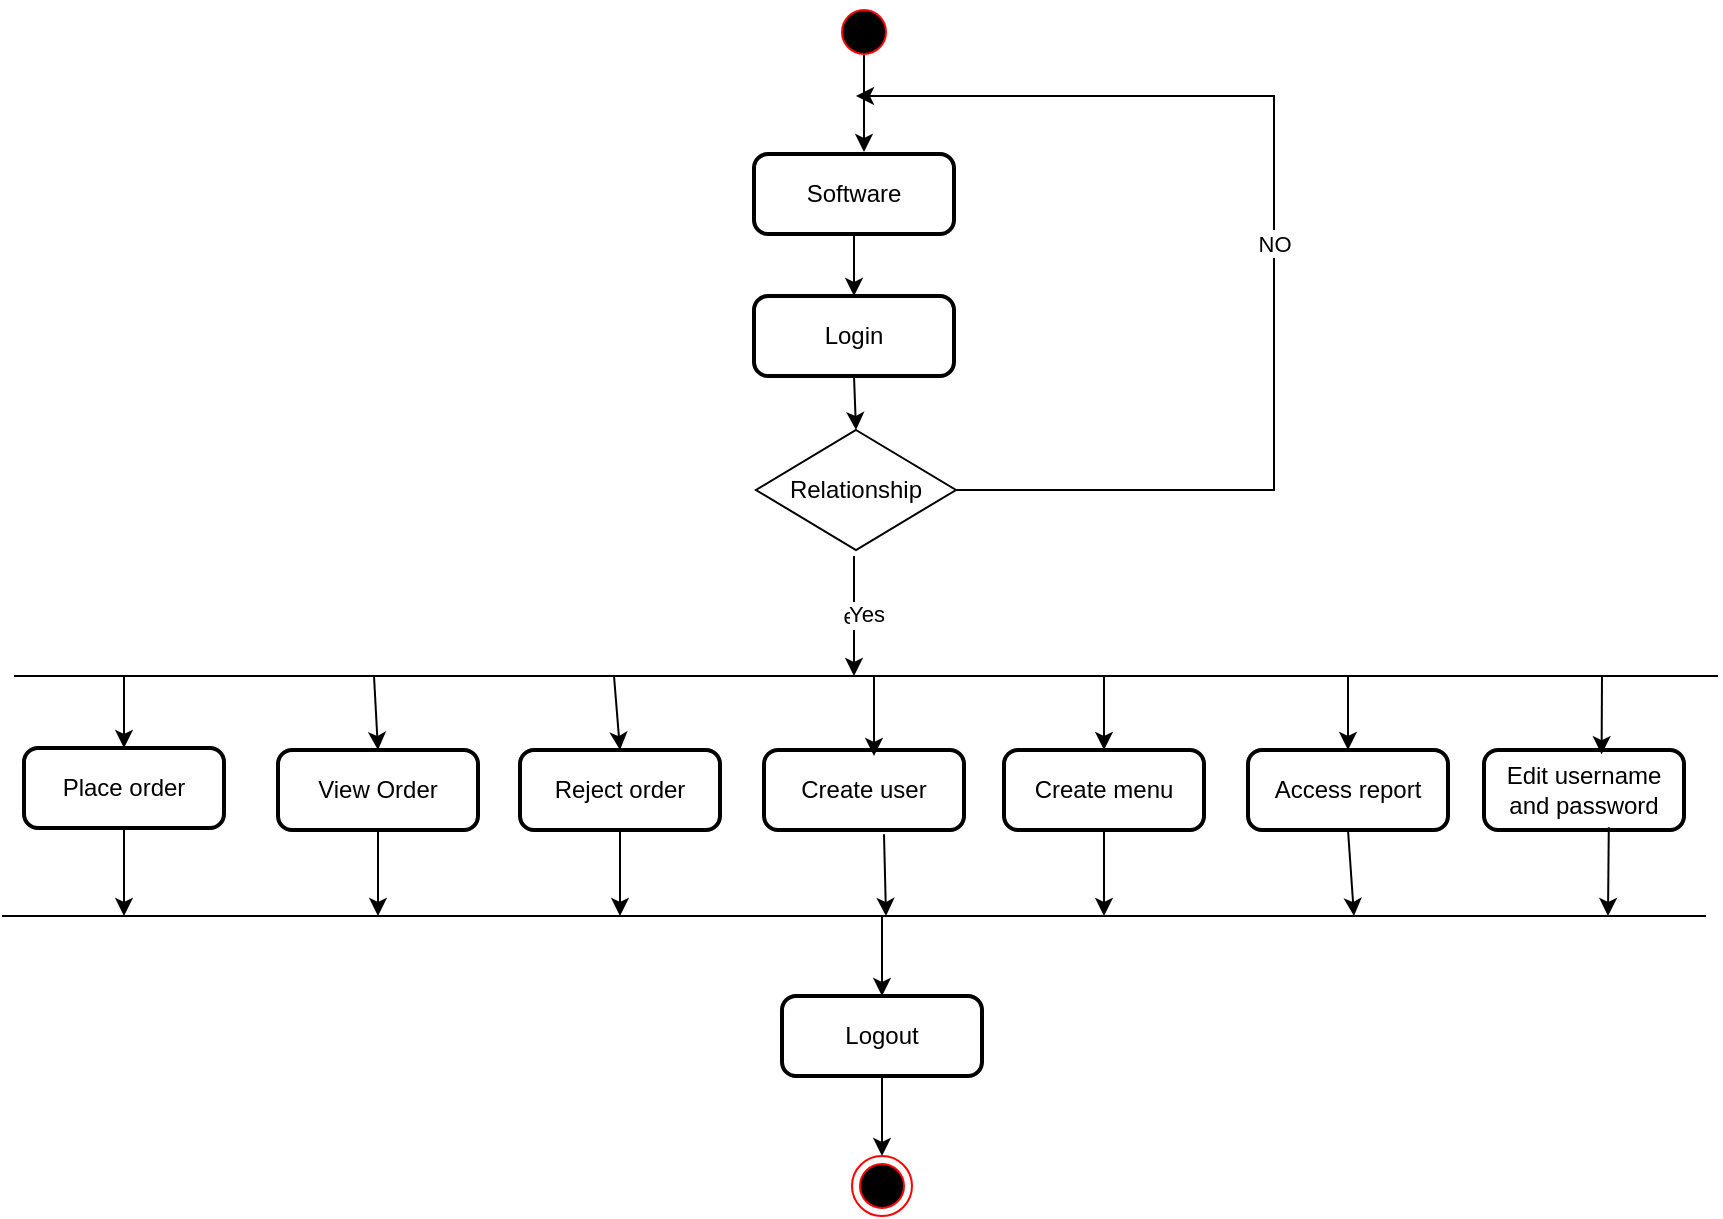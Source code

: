 <mxfile version="24.7.10">
  <diagram name="Page-1" id="VVq9FTgBujGcbOgqGmJe">
    <mxGraphModel dx="1885" dy="595" grid="1" gridSize="10" guides="1" tooltips="1" connect="1" arrows="1" fold="1" page="1" pageScale="1" pageWidth="850" pageHeight="1100" math="0" shadow="0">
      <root>
        <mxCell id="0" />
        <mxCell id="1" parent="0" />
        <mxCell id="jVGJO22E7fSaNDXaeYZa-49" value="" style="edgeStyle=orthogonalEdgeStyle;rounded=0;orthogonalLoop=1;jettySize=auto;html=1;" edge="1" parent="1">
          <mxGeometry relative="1" as="geometry">
            <mxPoint x="425" y="69" as="sourcePoint" />
            <mxPoint x="425" y="118" as="targetPoint" />
          </mxGeometry>
        </mxCell>
        <mxCell id="jVGJO22E7fSaNDXaeYZa-46" value="" style="ellipse;html=1;shape=startState;fillColor=#000000;strokeColor=#ff0000;" vertex="1" parent="1">
          <mxGeometry x="410" y="43" width="30" height="30" as="geometry" />
        </mxCell>
        <mxCell id="jVGJO22E7fSaNDXaeYZa-48" value="Software" style="rounded=1;whiteSpace=wrap;html=1;absoluteArcSize=1;arcSize=14;strokeWidth=2;" vertex="1" parent="1">
          <mxGeometry x="370" y="119" width="100" height="40" as="geometry" />
        </mxCell>
        <mxCell id="jVGJO22E7fSaNDXaeYZa-50" value="Login" style="rounded=1;whiteSpace=wrap;html=1;absoluteArcSize=1;arcSize=14;strokeWidth=2;" vertex="1" parent="1">
          <mxGeometry x="370" y="190" width="100" height="40" as="geometry" />
        </mxCell>
        <mxCell id="jVGJO22E7fSaNDXaeYZa-51" value="Relationship" style="shape=rhombus;perimeter=rhombusPerimeter;whiteSpace=wrap;html=1;align=center;" vertex="1" parent="1">
          <mxGeometry x="371" y="257" width="100" height="60" as="geometry" />
        </mxCell>
        <mxCell id="jVGJO22E7fSaNDXaeYZa-52" value="Create user" style="rounded=1;whiteSpace=wrap;html=1;absoluteArcSize=1;arcSize=14;strokeWidth=2;" vertex="1" parent="1">
          <mxGeometry x="375" y="417" width="100" height="40" as="geometry" />
        </mxCell>
        <mxCell id="jVGJO22E7fSaNDXaeYZa-53" value="Reject order" style="rounded=1;whiteSpace=wrap;html=1;absoluteArcSize=1;arcSize=14;strokeWidth=2;" vertex="1" parent="1">
          <mxGeometry x="253" y="417" width="100" height="40" as="geometry" />
        </mxCell>
        <mxCell id="jVGJO22E7fSaNDXaeYZa-54" value="Create menu" style="rounded=1;whiteSpace=wrap;html=1;absoluteArcSize=1;arcSize=14;strokeWidth=2;" vertex="1" parent="1">
          <mxGeometry x="495" y="417" width="100" height="40" as="geometry" />
        </mxCell>
        <mxCell id="jVGJO22E7fSaNDXaeYZa-55" value="Access report" style="rounded=1;whiteSpace=wrap;html=1;absoluteArcSize=1;arcSize=14;strokeWidth=2;" vertex="1" parent="1">
          <mxGeometry x="617" y="417" width="100" height="40" as="geometry" />
        </mxCell>
        <mxCell id="jVGJO22E7fSaNDXaeYZa-56" value="Place order" style="rounded=1;whiteSpace=wrap;html=1;absoluteArcSize=1;arcSize=14;strokeWidth=2;" vertex="1" parent="1">
          <mxGeometry x="5" y="416" width="100" height="40" as="geometry" />
        </mxCell>
        <mxCell id="jVGJO22E7fSaNDXaeYZa-58" value="View Order" style="rounded=1;whiteSpace=wrap;html=1;absoluteArcSize=1;arcSize=14;strokeWidth=2;" vertex="1" parent="1">
          <mxGeometry x="132" y="417" width="100" height="40" as="geometry" />
        </mxCell>
        <mxCell id="jVGJO22E7fSaNDXaeYZa-60" value="Edit username and password" style="rounded=1;whiteSpace=wrap;html=1;absoluteArcSize=1;arcSize=14;strokeWidth=2;" vertex="1" parent="1">
          <mxGeometry x="735" y="417" width="100" height="40" as="geometry" />
        </mxCell>
        <mxCell id="jVGJO22E7fSaNDXaeYZa-61" value="" style="endArrow=classic;html=1;rounded=0;exitX=0.5;exitY=1;exitDx=0;exitDy=0;entryX=0.5;entryY=0;entryDx=0;entryDy=0;" edge="1" parent="1" source="jVGJO22E7fSaNDXaeYZa-48" target="jVGJO22E7fSaNDXaeYZa-50">
          <mxGeometry width="50" height="50" relative="1" as="geometry">
            <mxPoint x="360" y="250" as="sourcePoint" />
            <mxPoint x="410" y="200" as="targetPoint" />
          </mxGeometry>
        </mxCell>
        <mxCell id="jVGJO22E7fSaNDXaeYZa-62" value="NO" style="endArrow=classic;html=1;rounded=0;exitX=1;exitY=0.5;exitDx=0;exitDy=0;" edge="1" parent="1" source="jVGJO22E7fSaNDXaeYZa-51">
          <mxGeometry relative="1" as="geometry">
            <mxPoint x="330" y="220" as="sourcePoint" />
            <mxPoint x="421" y="90" as="targetPoint" />
            <Array as="points">
              <mxPoint x="630" y="287" />
              <mxPoint x="630" y="90" />
            </Array>
          </mxGeometry>
        </mxCell>
        <mxCell id="jVGJO22E7fSaNDXaeYZa-63" value="NO" style="edgeLabel;resizable=0;html=1;;align=center;verticalAlign=middle;" connectable="0" vertex="1" parent="jVGJO22E7fSaNDXaeYZa-62">
          <mxGeometry relative="1" as="geometry" />
        </mxCell>
        <mxCell id="jVGJO22E7fSaNDXaeYZa-64" value="" style="endArrow=classic;html=1;rounded=0;entryX=0.5;entryY=0;entryDx=0;entryDy=0;exitX=0.5;exitY=1;exitDx=0;exitDy=0;" edge="1" parent="1" source="jVGJO22E7fSaNDXaeYZa-50" target="jVGJO22E7fSaNDXaeYZa-51">
          <mxGeometry width="50" height="50" relative="1" as="geometry">
            <mxPoint x="360" y="250" as="sourcePoint" />
            <mxPoint x="410" y="200" as="targetPoint" />
          </mxGeometry>
        </mxCell>
        <mxCell id="jVGJO22E7fSaNDXaeYZa-67" value="" style="endArrow=none;html=1;rounded=0;" edge="1" parent="1">
          <mxGeometry width="50" height="50" relative="1" as="geometry">
            <mxPoint y="380" as="sourcePoint" />
            <mxPoint x="852" y="380" as="targetPoint" />
          </mxGeometry>
        </mxCell>
        <mxCell id="jVGJO22E7fSaNDXaeYZa-68" value="" style="endArrow=classic;html=1;rounded=0;" edge="1" parent="1">
          <mxGeometry relative="1" as="geometry">
            <mxPoint x="420" y="320" as="sourcePoint" />
            <mxPoint x="420" y="380" as="targetPoint" />
          </mxGeometry>
        </mxCell>
        <mxCell id="jVGJO22E7fSaNDXaeYZa-69" value="es" style="edgeLabel;resizable=0;html=1;;align=center;verticalAlign=middle;" connectable="0" vertex="1" parent="jVGJO22E7fSaNDXaeYZa-68">
          <mxGeometry relative="1" as="geometry" />
        </mxCell>
        <mxCell id="jVGJO22E7fSaNDXaeYZa-70" value="Yes" style="edgeLabel;html=1;align=center;verticalAlign=middle;resizable=0;points=[];" vertex="1" connectable="0" parent="jVGJO22E7fSaNDXaeYZa-68">
          <mxGeometry x="-0.049" y="6" relative="1" as="geometry">
            <mxPoint as="offset" />
          </mxGeometry>
        </mxCell>
        <mxCell id="jVGJO22E7fSaNDXaeYZa-71" value="" style="endArrow=none;html=1;rounded=0;" edge="1" parent="1">
          <mxGeometry width="50" height="50" relative="1" as="geometry">
            <mxPoint x="-6" y="500" as="sourcePoint" />
            <mxPoint x="846" y="500" as="targetPoint" />
          </mxGeometry>
        </mxCell>
        <mxCell id="jVGJO22E7fSaNDXaeYZa-73" value="Logout" style="rounded=1;whiteSpace=wrap;html=1;absoluteArcSize=1;arcSize=14;strokeWidth=2;" vertex="1" parent="1">
          <mxGeometry x="384" y="540" width="100" height="40" as="geometry" />
        </mxCell>
        <mxCell id="jVGJO22E7fSaNDXaeYZa-74" value="" style="ellipse;html=1;shape=endState;fillColor=#000000;strokeColor=#ff0000;" vertex="1" parent="1">
          <mxGeometry x="419" y="620" width="30" height="30" as="geometry" />
        </mxCell>
        <mxCell id="jVGJO22E7fSaNDXaeYZa-75" value="" style="endArrow=classic;html=1;rounded=0;entryX=0.5;entryY=0;entryDx=0;entryDy=0;" edge="1" parent="1" target="jVGJO22E7fSaNDXaeYZa-56">
          <mxGeometry width="50" height="50" relative="1" as="geometry">
            <mxPoint x="55" y="380" as="sourcePoint" />
            <mxPoint x="410" y="360" as="targetPoint" />
          </mxGeometry>
        </mxCell>
        <mxCell id="jVGJO22E7fSaNDXaeYZa-84" value="" style="endArrow=classic;html=1;rounded=0;exitX=0.5;exitY=1;exitDx=0;exitDy=0;" edge="1" parent="1" source="jVGJO22E7fSaNDXaeYZa-56">
          <mxGeometry width="50" height="50" relative="1" as="geometry">
            <mxPoint x="350" y="560" as="sourcePoint" />
            <mxPoint x="55" y="500" as="targetPoint" />
          </mxGeometry>
        </mxCell>
        <mxCell id="jVGJO22E7fSaNDXaeYZa-85" value="" style="endArrow=classic;html=1;rounded=0;entryX=0.5;entryY=0;entryDx=0;entryDy=0;" edge="1" parent="1" target="jVGJO22E7fSaNDXaeYZa-58">
          <mxGeometry width="50" height="50" relative="1" as="geometry">
            <mxPoint x="180" y="380" as="sourcePoint" />
            <mxPoint x="400" y="510" as="targetPoint" />
          </mxGeometry>
        </mxCell>
        <mxCell id="jVGJO22E7fSaNDXaeYZa-86" value="" style="endArrow=classic;html=1;rounded=0;exitX=0.5;exitY=1;exitDx=0;exitDy=0;" edge="1" parent="1" source="jVGJO22E7fSaNDXaeYZa-58">
          <mxGeometry width="50" height="50" relative="1" as="geometry">
            <mxPoint x="350" y="560" as="sourcePoint" />
            <mxPoint x="182" y="500" as="targetPoint" />
          </mxGeometry>
        </mxCell>
        <mxCell id="jVGJO22E7fSaNDXaeYZa-88" value="" style="endArrow=classic;html=1;rounded=0;entryX=0.5;entryY=0;entryDx=0;entryDy=0;" edge="1" parent="1" target="jVGJO22E7fSaNDXaeYZa-53">
          <mxGeometry width="50" height="50" relative="1" as="geometry">
            <mxPoint x="300" y="380" as="sourcePoint" />
            <mxPoint x="400" y="510" as="targetPoint" />
          </mxGeometry>
        </mxCell>
        <mxCell id="jVGJO22E7fSaNDXaeYZa-89" value="" style="endArrow=classic;html=1;rounded=0;exitX=0.5;exitY=1;exitDx=0;exitDy=0;" edge="1" parent="1" source="jVGJO22E7fSaNDXaeYZa-53">
          <mxGeometry width="50" height="50" relative="1" as="geometry">
            <mxPoint x="350" y="560" as="sourcePoint" />
            <mxPoint x="303" y="500" as="targetPoint" />
          </mxGeometry>
        </mxCell>
        <mxCell id="jVGJO22E7fSaNDXaeYZa-90" value="" style="endArrow=classic;html=1;rounded=0;" edge="1" parent="1">
          <mxGeometry width="50" height="50" relative="1" as="geometry">
            <mxPoint x="430" y="380" as="sourcePoint" />
            <mxPoint x="430" y="420" as="targetPoint" />
          </mxGeometry>
        </mxCell>
        <mxCell id="jVGJO22E7fSaNDXaeYZa-91" value="" style="endArrow=classic;html=1;rounded=0;exitX=0.6;exitY=1.053;exitDx=0;exitDy=0;exitPerimeter=0;" edge="1" parent="1" source="jVGJO22E7fSaNDXaeYZa-52">
          <mxGeometry width="50" height="50" relative="1" as="geometry">
            <mxPoint x="436" y="460" as="sourcePoint" />
            <mxPoint x="436" y="500" as="targetPoint" />
          </mxGeometry>
        </mxCell>
        <mxCell id="jVGJO22E7fSaNDXaeYZa-93" value="" style="endArrow=classic;html=1;rounded=0;entryX=0.5;entryY=0;entryDx=0;entryDy=0;" edge="1" parent="1" target="jVGJO22E7fSaNDXaeYZa-54">
          <mxGeometry width="50" height="50" relative="1" as="geometry">
            <mxPoint x="545" y="380" as="sourcePoint" />
            <mxPoint x="400" y="510" as="targetPoint" />
          </mxGeometry>
        </mxCell>
        <mxCell id="jVGJO22E7fSaNDXaeYZa-94" value="" style="endArrow=classic;html=1;rounded=0;exitX=0.5;exitY=1;exitDx=0;exitDy=0;" edge="1" parent="1" source="jVGJO22E7fSaNDXaeYZa-54">
          <mxGeometry width="50" height="50" relative="1" as="geometry">
            <mxPoint x="350" y="560" as="sourcePoint" />
            <mxPoint x="545" y="500" as="targetPoint" />
          </mxGeometry>
        </mxCell>
        <mxCell id="jVGJO22E7fSaNDXaeYZa-95" value="" style="endArrow=classic;html=1;rounded=0;entryX=0.5;entryY=0;entryDx=0;entryDy=0;" edge="1" parent="1" target="jVGJO22E7fSaNDXaeYZa-55">
          <mxGeometry width="50" height="50" relative="1" as="geometry">
            <mxPoint x="667" y="380" as="sourcePoint" />
            <mxPoint x="400" y="510" as="targetPoint" />
          </mxGeometry>
        </mxCell>
        <mxCell id="jVGJO22E7fSaNDXaeYZa-96" value="" style="endArrow=classic;html=1;rounded=0;exitX=0.5;exitY=1;exitDx=0;exitDy=0;" edge="1" parent="1" source="jVGJO22E7fSaNDXaeYZa-55">
          <mxGeometry width="50" height="50" relative="1" as="geometry">
            <mxPoint x="350" y="560" as="sourcePoint" />
            <mxPoint x="670" y="500" as="targetPoint" />
          </mxGeometry>
        </mxCell>
        <mxCell id="jVGJO22E7fSaNDXaeYZa-97" value="" style="endArrow=classic;html=1;rounded=0;entryX=0.588;entryY=0.053;entryDx=0;entryDy=0;entryPerimeter=0;" edge="1" parent="1" target="jVGJO22E7fSaNDXaeYZa-60">
          <mxGeometry width="50" height="50" relative="1" as="geometry">
            <mxPoint x="794" y="380" as="sourcePoint" />
            <mxPoint x="400" y="510" as="targetPoint" />
          </mxGeometry>
        </mxCell>
        <mxCell id="jVGJO22E7fSaNDXaeYZa-98" value="" style="endArrow=classic;html=1;rounded=0;exitX=0.624;exitY=0.965;exitDx=0;exitDy=0;exitPerimeter=0;" edge="1" parent="1" source="jVGJO22E7fSaNDXaeYZa-60">
          <mxGeometry width="50" height="50" relative="1" as="geometry">
            <mxPoint x="350" y="560" as="sourcePoint" />
            <mxPoint x="797" y="500" as="targetPoint" />
          </mxGeometry>
        </mxCell>
        <mxCell id="jVGJO22E7fSaNDXaeYZa-99" value="" style="endArrow=classic;html=1;rounded=0;entryX=0.5;entryY=0;entryDx=0;entryDy=0;" edge="1" parent="1" target="jVGJO22E7fSaNDXaeYZa-73">
          <mxGeometry width="50" height="50" relative="1" as="geometry">
            <mxPoint x="434" y="500" as="sourcePoint" />
            <mxPoint x="400" y="510" as="targetPoint" />
          </mxGeometry>
        </mxCell>
        <mxCell id="jVGJO22E7fSaNDXaeYZa-100" value="" style="endArrow=classic;html=1;rounded=0;entryX=0.5;entryY=0;entryDx=0;entryDy=0;exitX=0.5;exitY=1;exitDx=0;exitDy=0;" edge="1" parent="1" source="jVGJO22E7fSaNDXaeYZa-73" target="jVGJO22E7fSaNDXaeYZa-74">
          <mxGeometry width="50" height="50" relative="1" as="geometry">
            <mxPoint x="350" y="560" as="sourcePoint" />
            <mxPoint x="400" y="510" as="targetPoint" />
          </mxGeometry>
        </mxCell>
      </root>
    </mxGraphModel>
  </diagram>
</mxfile>
